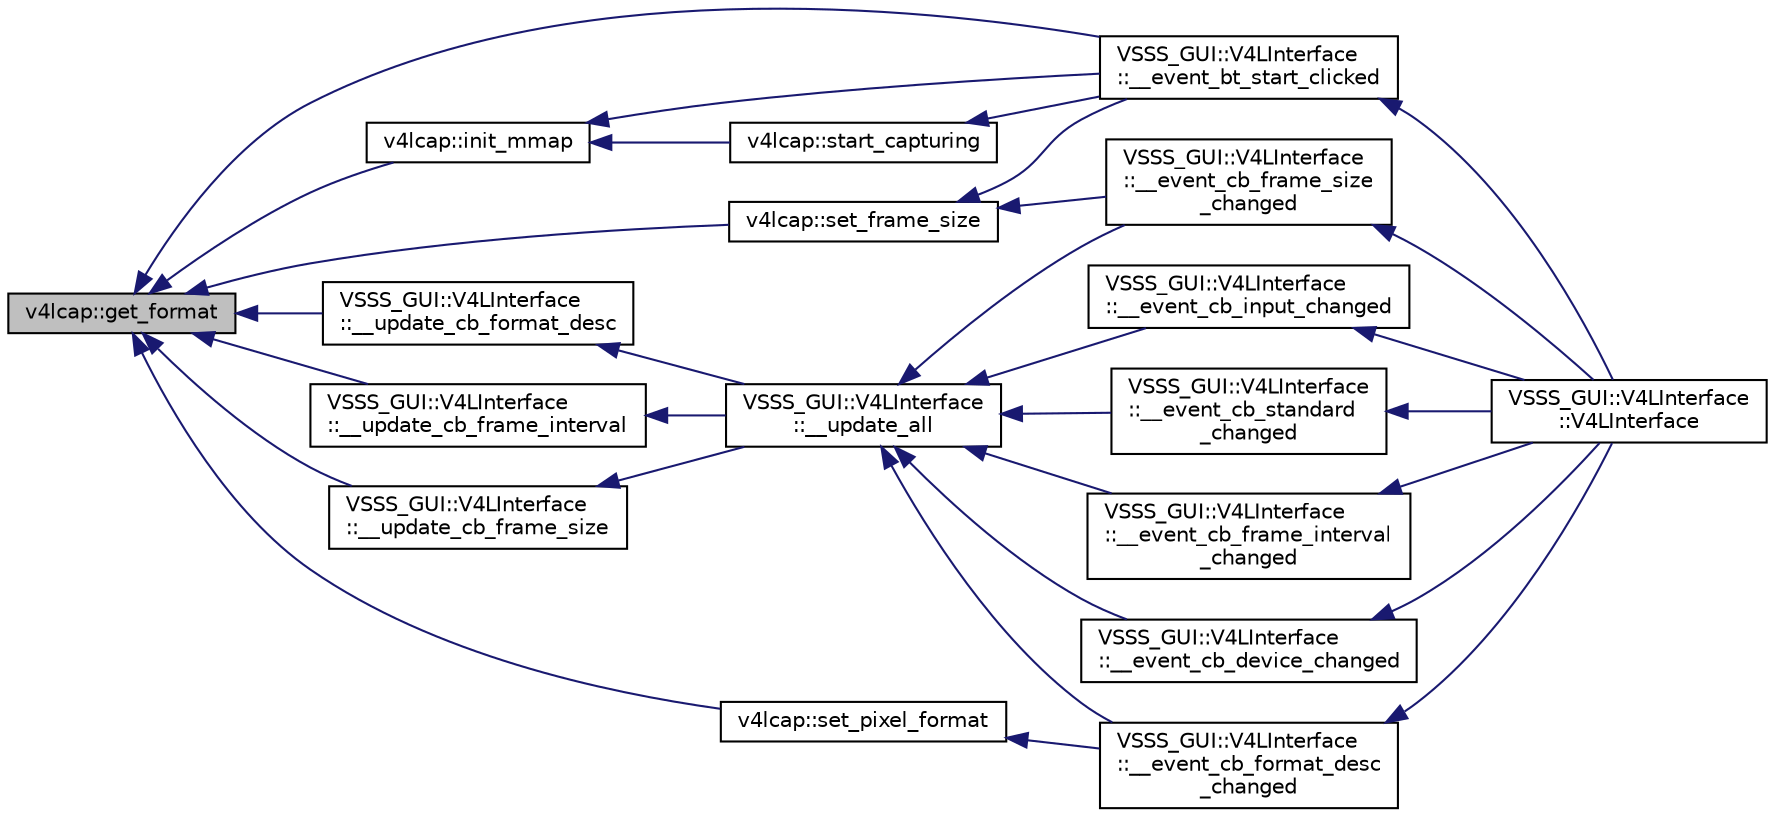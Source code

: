 digraph "v4lcap::get_format"
{
 // INTERACTIVE_SVG=YES
  edge [fontname="Helvetica",fontsize="10",labelfontname="Helvetica",labelfontsize="10"];
  node [fontname="Helvetica",fontsize="10",shape=record];
  rankdir="LR";
  Node186 [label="v4lcap::get_format",height=0.2,width=0.4,color="black", fillcolor="grey75", style="filled", fontcolor="black"];
  Node186 -> Node187 [dir="back",color="midnightblue",fontsize="10",style="solid"];
  Node187 [label="VSSS_GUI::V4LInterface\l::__event_bt_start_clicked",height=0.2,width=0.4,color="black", fillcolor="white", style="filled",URL="$class_v_s_s_s___g_u_i_1_1_v4_l_interface.html#ac83a8f5a54baf09ade5e3ec24ba91082",tooltip="Event triggered when &#39;start&#39; button is clicked. "];
  Node187 -> Node188 [dir="back",color="midnightblue",fontsize="10",style="solid"];
  Node188 [label="VSSS_GUI::V4LInterface\l::V4LInterface",height=0.2,width=0.4,color="black", fillcolor="white", style="filled",URL="$class_v_s_s_s___g_u_i_1_1_v4_l_interface.html#a8fafd828eacc6d5480649fa9fddc7ee4",tooltip="Constructor of a V4LInterface object. "];
  Node186 -> Node189 [dir="back",color="midnightblue",fontsize="10",style="solid"];
  Node189 [label="VSSS_GUI::V4LInterface\l::__update_cb_format_desc",height=0.2,width=0.4,color="black", fillcolor="white", style="filled",URL="$class_v_s_s_s___g_u_i_1_1_v4_l_interface.html#ad2da97031a8ca5d9e2d99f5a5459c267"];
  Node189 -> Node190 [dir="back",color="midnightblue",fontsize="10",style="solid"];
  Node190 [label="VSSS_GUI::V4LInterface\l::__update_all",height=0.2,width=0.4,color="black", fillcolor="white", style="filled",URL="$class_v_s_s_s___g_u_i_1_1_v4_l_interface.html#ac3fe0a20fd30c6e9505eb375ef63e52e",tooltip="Update all combo box inputs on CaptureGUI. "];
  Node190 -> Node191 [dir="back",color="midnightblue",fontsize="10",style="solid"];
  Node191 [label="VSSS_GUI::V4LInterface\l::__event_cb_device_changed",height=0.2,width=0.4,color="black", fillcolor="white", style="filled",URL="$class_v_s_s_s___g_u_i_1_1_v4_l_interface.html#af38c88f726a7ff9fab089ab9ed20c03c",tooltip="Event triggered when a new device is selected in Device combobox. "];
  Node191 -> Node188 [dir="back",color="midnightblue",fontsize="10",style="solid"];
  Node190 -> Node192 [dir="back",color="midnightblue",fontsize="10",style="solid"];
  Node192 [label="VSSS_GUI::V4LInterface\l::__event_cb_input_changed",height=0.2,width=0.4,color="black", fillcolor="white", style="filled",URL="$class_v_s_s_s___g_u_i_1_1_v4_l_interface.html#a09e546d62cf2363590490c2f9e85c951",tooltip="Event triggered when a new input is selected in Input combobox. "];
  Node192 -> Node188 [dir="back",color="midnightblue",fontsize="10",style="solid"];
  Node190 -> Node193 [dir="back",color="midnightblue",fontsize="10",style="solid"];
  Node193 [label="VSSS_GUI::V4LInterface\l::__event_cb_standard\l_changed",height=0.2,width=0.4,color="black", fillcolor="white", style="filled",URL="$class_v_s_s_s___g_u_i_1_1_v4_l_interface.html#adaa2a6e1946bb639d5be0ec3eb03cdb5",tooltip="Event triggered when a new stantard is selected in Standard combobox. "];
  Node193 -> Node188 [dir="back",color="midnightblue",fontsize="10",style="solid"];
  Node190 -> Node194 [dir="back",color="midnightblue",fontsize="10",style="solid"];
  Node194 [label="VSSS_GUI::V4LInterface\l::__event_cb_format_desc\l_changed",height=0.2,width=0.4,color="black", fillcolor="white", style="filled",URL="$class_v_s_s_s___g_u_i_1_1_v4_l_interface.html#a41dc791b309dcb6e4469c6cc9d4a4852",tooltip="Event triggered when a new format is selected in Format combobox. "];
  Node194 -> Node188 [dir="back",color="midnightblue",fontsize="10",style="solid"];
  Node190 -> Node195 [dir="back",color="midnightblue",fontsize="10",style="solid"];
  Node195 [label="VSSS_GUI::V4LInterface\l::__event_cb_frame_size\l_changed",height=0.2,width=0.4,color="black", fillcolor="white", style="filled",URL="$class_v_s_s_s___g_u_i_1_1_v4_l_interface.html#a49e6f69de18f2bcb54db964375535e9f",tooltip="Event triggered when a new frame size is selected in Frame size combobox. "];
  Node195 -> Node188 [dir="back",color="midnightblue",fontsize="10",style="solid"];
  Node190 -> Node196 [dir="back",color="midnightblue",fontsize="10",style="solid"];
  Node196 [label="VSSS_GUI::V4LInterface\l::__event_cb_frame_interval\l_changed",height=0.2,width=0.4,color="black", fillcolor="white", style="filled",URL="$class_v_s_s_s___g_u_i_1_1_v4_l_interface.html#ad78e73dabab1c7caa41a45c363eef205",tooltip="Event triggered when a new interval is selected in Interval combobox. "];
  Node196 -> Node188 [dir="back",color="midnightblue",fontsize="10",style="solid"];
  Node186 -> Node197 [dir="back",color="midnightblue",fontsize="10",style="solid"];
  Node197 [label="VSSS_GUI::V4LInterface\l::__update_cb_frame_interval",height=0.2,width=0.4,color="black", fillcolor="white", style="filled",URL="$class_v_s_s_s___g_u_i_1_1_v4_l_interface.html#a0eeae871fc38dab3693860f6f391e062"];
  Node197 -> Node190 [dir="back",color="midnightblue",fontsize="10",style="solid"];
  Node186 -> Node198 [dir="back",color="midnightblue",fontsize="10",style="solid"];
  Node198 [label="VSSS_GUI::V4LInterface\l::__update_cb_frame_size",height=0.2,width=0.4,color="black", fillcolor="white", style="filled",URL="$class_v_s_s_s___g_u_i_1_1_v4_l_interface.html#ab30bca15d7c9ffb5d3e7bc38ad2def25"];
  Node198 -> Node190 [dir="back",color="midnightblue",fontsize="10",style="solid"];
  Node186 -> Node199 [dir="back",color="midnightblue",fontsize="10",style="solid"];
  Node199 [label="v4lcap::init_mmap",height=0.2,width=0.4,color="black", fillcolor="white", style="filled",URL="$classv4lcap.html#a04f75c0a68f0e8547925906a488bb50d",tooltip="This method requests buffers from host system to allocate streaming from camera. "];
  Node199 -> Node200 [dir="back",color="midnightblue",fontsize="10",style="solid"];
  Node200 [label="v4lcap::start_capturing",height=0.2,width=0.4,color="black", fillcolor="white", style="filled",URL="$classv4lcap.html#a4a7ee51c878ec735c9a24b517c63df16",tooltip="This method starts capturing and streaming from opened device passing memory type and number of buffe..."];
  Node200 -> Node187 [dir="back",color="midnightblue",fontsize="10",style="solid"];
  Node199 -> Node187 [dir="back",color="midnightblue",fontsize="10",style="solid"];
  Node186 -> Node201 [dir="back",color="midnightblue",fontsize="10",style="solid"];
  Node201 [label="v4lcap::set_frame_size",height=0.2,width=0.4,color="black", fillcolor="white", style="filled",URL="$classv4lcap.html#a6ad01c926c3162e858e030c8525cb94b",tooltip="Set the frame size object. "];
  Node201 -> Node187 [dir="back",color="midnightblue",fontsize="10",style="solid"];
  Node201 -> Node195 [dir="back",color="midnightblue",fontsize="10",style="solid"];
  Node186 -> Node202 [dir="back",color="midnightblue",fontsize="10",style="solid"];
  Node202 [label="v4lcap::set_pixel_format",height=0.2,width=0.4,color="black", fillcolor="white", style="filled",URL="$classv4lcap.html#a7da8705c4a542bb1118f74435957c471",tooltip="Set the pixel format object. "];
  Node202 -> Node194 [dir="back",color="midnightblue",fontsize="10",style="solid"];
}
